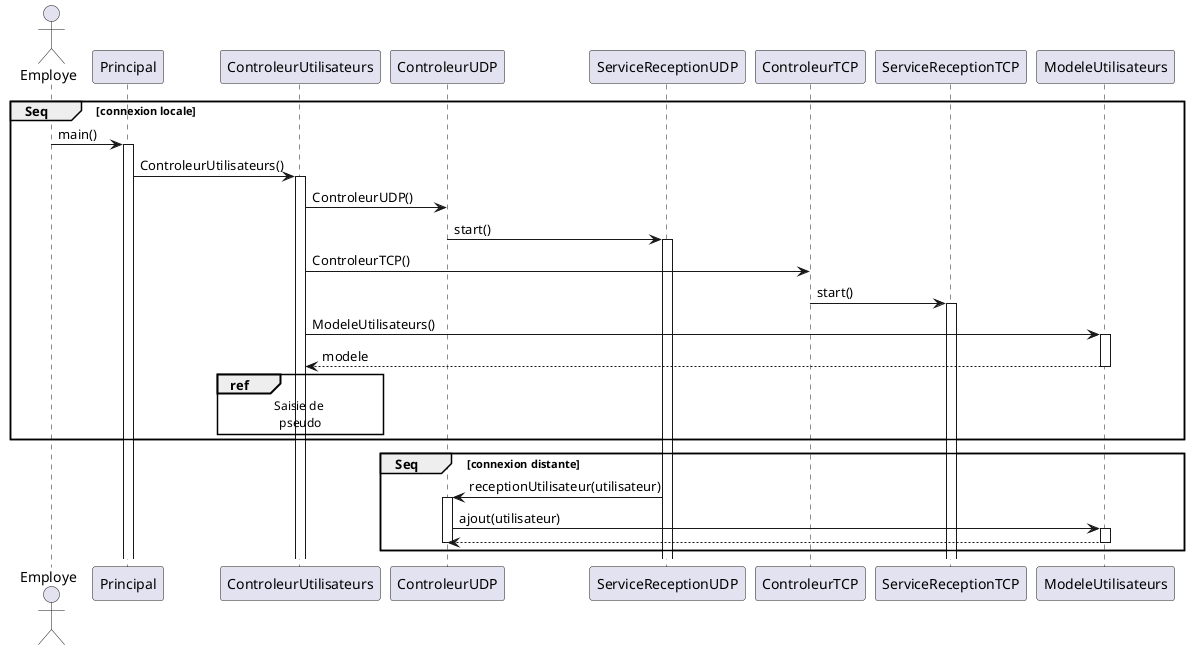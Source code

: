 @startuml Connexion
actor Employe
group Seq [connexion locale]
    Employe -> Principal : main()
    activate Principal
    Principal -> ControleurUtilisateurs : ControleurUtilisateurs()
    activate ControleurUtilisateurs
    ControleurUtilisateurs -> ControleurUDP : ControleurUDP()
    ControleurUDP -> ServiceReceptionUDP : start()
    activate ServiceReceptionUDP
    ControleurUtilisateurs -> ControleurTCP : ControleurTCP()
    ControleurTCP -> ServiceReceptionTCP : start()
    activate ServiceReceptionTCP
    ControleurUtilisateurs -> ModeleUtilisateurs : ModeleUtilisateurs()
    activate ModeleUtilisateurs
    ModeleUtilisateurs --> ControleurUtilisateurs : modele
    deactivate ModeleUtilisateurs
    ref over ControleurUtilisateurs
        Saisie de 
        pseudo
    end ref
end
group Seq [connexion distante]
    ServiceReceptionUDP -> ControleurUDP : receptionUtilisateur(utilisateur)
    activate ControleurUDP
    ControleurUDP -> ModeleUtilisateurs : ajout(utilisateur)
    activate ModeleUtilisateurs
    ModeleUtilisateurs --> ControleurUDP
    deactivate ModeleUtilisateurs
    deactivate ControleurUDP
end
@enduml
